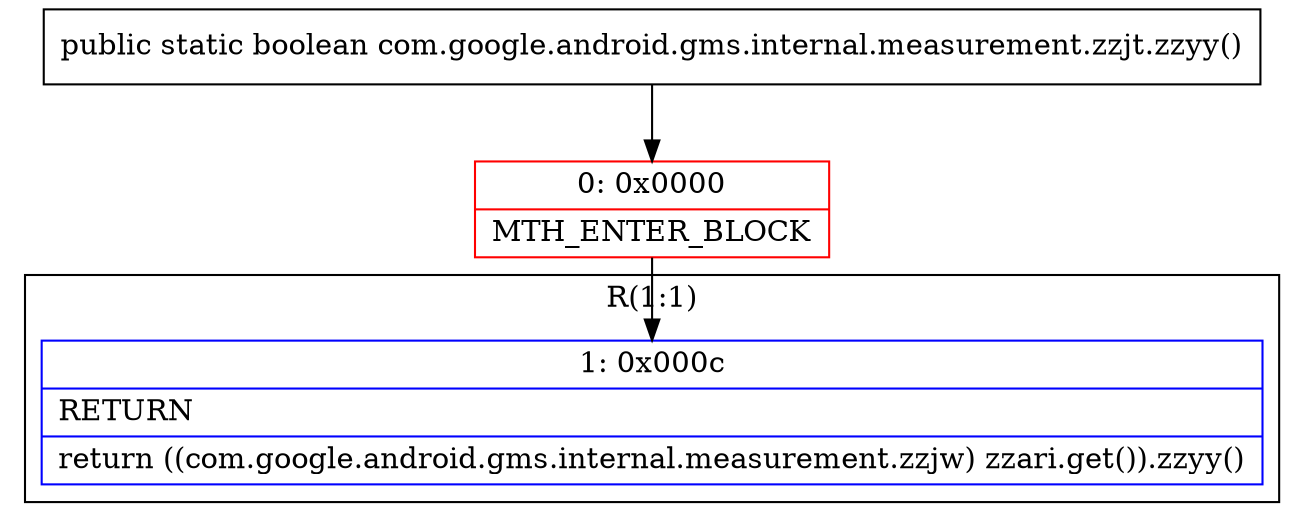 digraph "CFG forcom.google.android.gms.internal.measurement.zzjt.zzyy()Z" {
subgraph cluster_Region_1288127386 {
label = "R(1:1)";
node [shape=record,color=blue];
Node_1 [shape=record,label="{1\:\ 0x000c|RETURN\l|return ((com.google.android.gms.internal.measurement.zzjw) zzari.get()).zzyy()\l}"];
}
Node_0 [shape=record,color=red,label="{0\:\ 0x0000|MTH_ENTER_BLOCK\l}"];
MethodNode[shape=record,label="{public static boolean com.google.android.gms.internal.measurement.zzjt.zzyy() }"];
MethodNode -> Node_0;
Node_0 -> Node_1;
}

